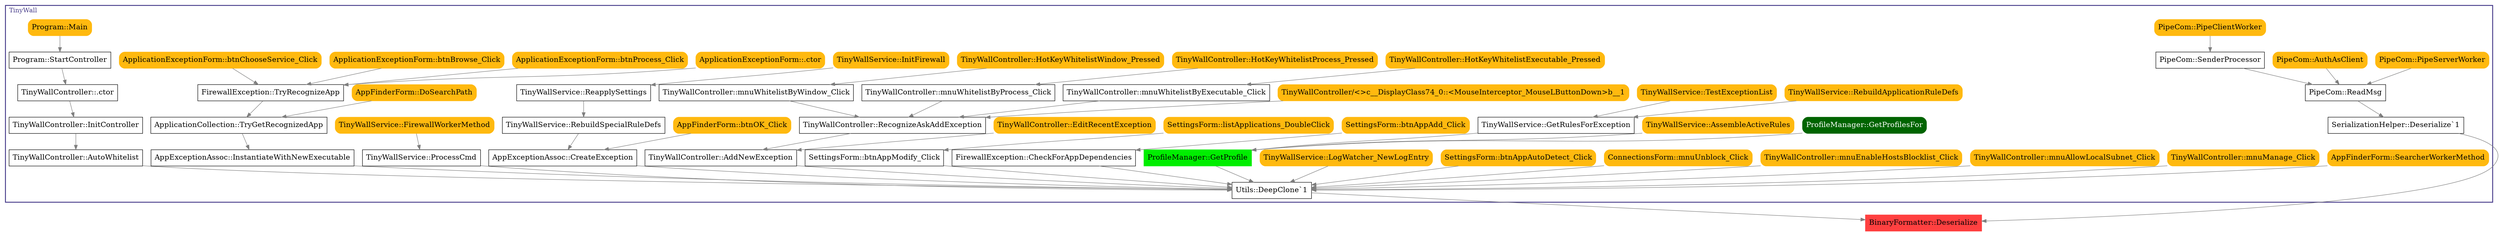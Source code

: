 digraph G {
node [fontsize = 16];
0 [label="BinaryFormatter::Deserialize", shape="box", style="filled", fillcolor="brown1", color="brown1"];
subgraph cluster_0 {
label="TinyWall";
color=darkslateblue;
fontcolor=darkslateblue;
penwidth=2;
labeljust=l;
1 [label="SerializationHelper::Deserialize`1", shape="box"];
2 [label="Utils::DeepClone`1", shape="box"];
3 [label="PipeCom::ReadMsg", shape="box"];
4 [label="AppFinderForm::SearcherWorkerMethod", shape="box", style="filled, rounded", fillcolor="darkgoldenrod1", color="darkgoldenrod1"];
5 [label="TinyWallController::mnuManage_Click", shape="box", style="filled, rounded", fillcolor="darkgoldenrod1", color="darkgoldenrod1"];
6 [label="TinyWallController::AddNewException", shape="box"];
7 [label="TinyWallController::mnuAllowLocalSubnet_Click", shape="box", style="filled, rounded", fillcolor="darkgoldenrod1", color="darkgoldenrod1"];
8 [label="TinyWallController::mnuEnableHostsBlocklist_Click", shape="box", style="filled, rounded", fillcolor="darkgoldenrod1", color="darkgoldenrod1"];
9 [label="TinyWallController::AutoWhitelist", shape="box"];
10 [label="ConnectionsForm::mnuUnblock_Click", shape="box", style="filled, rounded", fillcolor="darkgoldenrod1", color="darkgoldenrod1"];
11 [label="AppExceptionAssoc::CreateException", shape="box"];
12 [label="AppExceptionAssoc::InstantiateWithNewExecutable", shape="box"];
13 [label="ProfileManager::GetProfile", shape="box", style="filled", fillcolor="green2", color="green2"];
14 [label="FirewallException::CheckForAppDependencies", shape="box"];
15 [label="SettingsForm::btnAppModify_Click", shape="box"];
16 [label="SettingsForm::btnAppAutoDetect_Click", shape="box", style="filled, rounded", fillcolor="darkgoldenrod1", color="darkgoldenrod1"];
17 [label="TinyWallService::LogWatcher_NewLogEntry", shape="box", style="filled, rounded", fillcolor="darkgoldenrod1", color="darkgoldenrod1"];
18 [label="TinyWallService::ProcessCmd", shape="box"];
19 [label="PipeCom::PipeServerWorker", shape="box", style="filled, rounded", fillcolor="darkgoldenrod1", color="darkgoldenrod1"];
20 [label="PipeCom::SenderProcessor", shape="box"];
21 [label="PipeCom::AuthAsClient", shape="box", style="filled, rounded", fillcolor="darkgoldenrod1", color="darkgoldenrod1"];
22 [label="TinyWallController::RecognizeAskAddException", shape="box"];
23 [label="TinyWallController::EditRecentException", shape="box", style="filled, rounded", fillcolor="darkgoldenrod1", color="darkgoldenrod1"];
24 [label="TinyWallController::InitController", shape="box"];
25 [label="AppFinderForm::btnOK_Click", shape="box", style="filled, rounded", fillcolor="darkgoldenrod1", color="darkgoldenrod1"];
26 [label="TinyWallService::RebuildSpecialRuleDefs", shape="box"];
27 [label="ApplicationCollection::TryGetRecognizedApp", shape="box"];
28 [label="ProfileManager::GetProfilesFor", shape="box", style="filled, rounded", fillcolor="darkgreen", color="darkgreen", fontcolor="white"];
29 [label="TinyWallService::AssembleActiveRules", shape="box", style="filled, rounded", fillcolor="darkgoldenrod1", color="darkgoldenrod1"];
30 [label="TinyWallService::GetRulesForException", shape="box"];
31 [label="SettingsForm::btnAppAdd_Click", shape="box", style="filled, rounded", fillcolor="darkgoldenrod1", color="darkgoldenrod1"];
32 [label="SettingsForm::listApplications_DoubleClick", shape="box", style="filled, rounded", fillcolor="darkgoldenrod1", color="darkgoldenrod1"];
33 [label="TinyWallService::FirewallWorkerMethod", shape="box", style="filled, rounded", fillcolor="darkgoldenrod1", color="darkgoldenrod1"];
34 [label="PipeCom::PipeClientWorker", shape="box", style="filled, rounded", fillcolor="darkgoldenrod1", color="darkgoldenrod1"];
35 [label="TinyWallController::mnuWhitelistByExecutable_Click", shape="box"];
36 [label="TinyWallController::mnuWhitelistByProcess_Click", shape="box"];
37 [label="TinyWallController::mnuWhitelistByWindow_Click", shape="box"];
38 [label="TinyWallController/<>c__DisplayClass74_0::<MouseInterceptor_MouseLButtonDown>b__1", shape="box", style="filled, rounded", fillcolor="darkgoldenrod1", color="darkgoldenrod1"];
39 [label="TinyWallController::.ctor", shape="box"];
40 [label="TinyWallService::ReapplySettings", shape="box"];
41 [label="AppFinderForm::DoSearchPath", shape="box", style="filled, rounded", fillcolor="darkgoldenrod1", color="darkgoldenrod1"];
42 [label="FirewallException::TryRecognizeApp", shape="box"];
43 [label="TinyWallService::RebuildApplicationRuleDefs", shape="box", style="filled, rounded", fillcolor="darkgoldenrod1", color="darkgoldenrod1"];
44 [label="TinyWallService::TestExceptionList", shape="box", style="filled, rounded", fillcolor="darkgoldenrod1", color="darkgoldenrod1"];
45 [label="TinyWallController::HotKeyWhitelistExecutable_Pressed", shape="box", style="filled, rounded", fillcolor="darkgoldenrod1", color="darkgoldenrod1"];
46 [label="TinyWallController::HotKeyWhitelistProcess_Pressed", shape="box", style="filled, rounded", fillcolor="darkgoldenrod1", color="darkgoldenrod1"];
47 [label="TinyWallController::HotKeyWhitelistWindow_Pressed", shape="box", style="filled, rounded", fillcolor="darkgoldenrod1", color="darkgoldenrod1"];
48 [label="Program::StartController", shape="box"];
49 [label="TinyWallService::InitFirewall", shape="box", style="filled, rounded", fillcolor="darkgoldenrod1", color="darkgoldenrod1"];
50 [label="ApplicationExceptionForm::.ctor", shape="box", style="filled, rounded", fillcolor="darkgoldenrod1", color="darkgoldenrod1"];
51 [label="ApplicationExceptionForm::btnProcess_Click", shape="box", style="filled, rounded", fillcolor="darkgoldenrod1", color="darkgoldenrod1"];
52 [label="ApplicationExceptionForm::btnBrowse_Click", shape="box", style="filled, rounded", fillcolor="darkgoldenrod1", color="darkgoldenrod1"];
53 [label="ApplicationExceptionForm::btnChooseService_Click", shape="box", style="filled, rounded", fillcolor="darkgoldenrod1", color="darkgoldenrod1"];
54 [label="Program::Main", shape="box", style="filled, rounded", fillcolor="darkgoldenrod1", color="darkgoldenrod1"];
}
1 -> 0 [color="gray50"];
2 -> 0 [color="gray50"];
3 -> 1 [color="gray50"];
4 -> 2 [color="gray50"];
5 -> 2 [color="gray50"];
6 -> 2 [color="gray50"];
7 -> 2 [color="gray50"];
8 -> 2 [color="gray50"];
9 -> 2 [color="gray50"];
10 -> 2 [color="gray50"];
11 -> 2 [color="gray50"];
12 -> 2 [color="gray50"];
13 -> 2 [color="gray50"];
14 -> 2 [color="gray50"];
15 -> 2 [color="gray50"];
16 -> 2 [color="gray50"];
17 -> 2 [color="gray50"];
18 -> 2 [color="gray50"];
19 -> 3 [color="gray50"];
20 -> 3 [color="gray50"];
21 -> 3 [color="gray50"];
22 -> 6 [color="gray50"];
23 -> 6 [color="gray50"];
24 -> 9 [color="gray50"];
25 -> 11 [color="gray50"];
26 -> 11 [color="gray50"];
27 -> 12 [color="gray50"];
28 -> 13 [color="gray50"];
29 -> 13 [color="gray50"];
30 -> 13 [color="gray50"];
31 -> 14 [color="gray50"];
32 -> 15 [color="gray50"];
33 -> 18 [color="gray50"];
34 -> 20 [color="gray50"];
35 -> 22 [color="gray50"];
36 -> 22 [color="gray50"];
37 -> 22 [color="gray50"];
38 -> 22 [color="gray50"];
39 -> 24 [color="gray50"];
40 -> 26 [color="gray50"];
41 -> 27 [color="gray50"];
42 -> 27 [color="gray50"];
43 -> 30 [color="gray50"];
44 -> 30 [color="gray50"];
45 -> 35 [color="gray50"];
46 -> 36 [color="gray50"];
47 -> 37 [color="gray50"];
48 -> 39 [color="gray50"];
49 -> 40 [color="gray50"];
50 -> 42 [color="gray50"];
51 -> 42 [color="gray50"];
52 -> 42 [color="gray50"];
53 -> 42 [color="gray50"];
54 -> 48 [color="gray50"];
}
